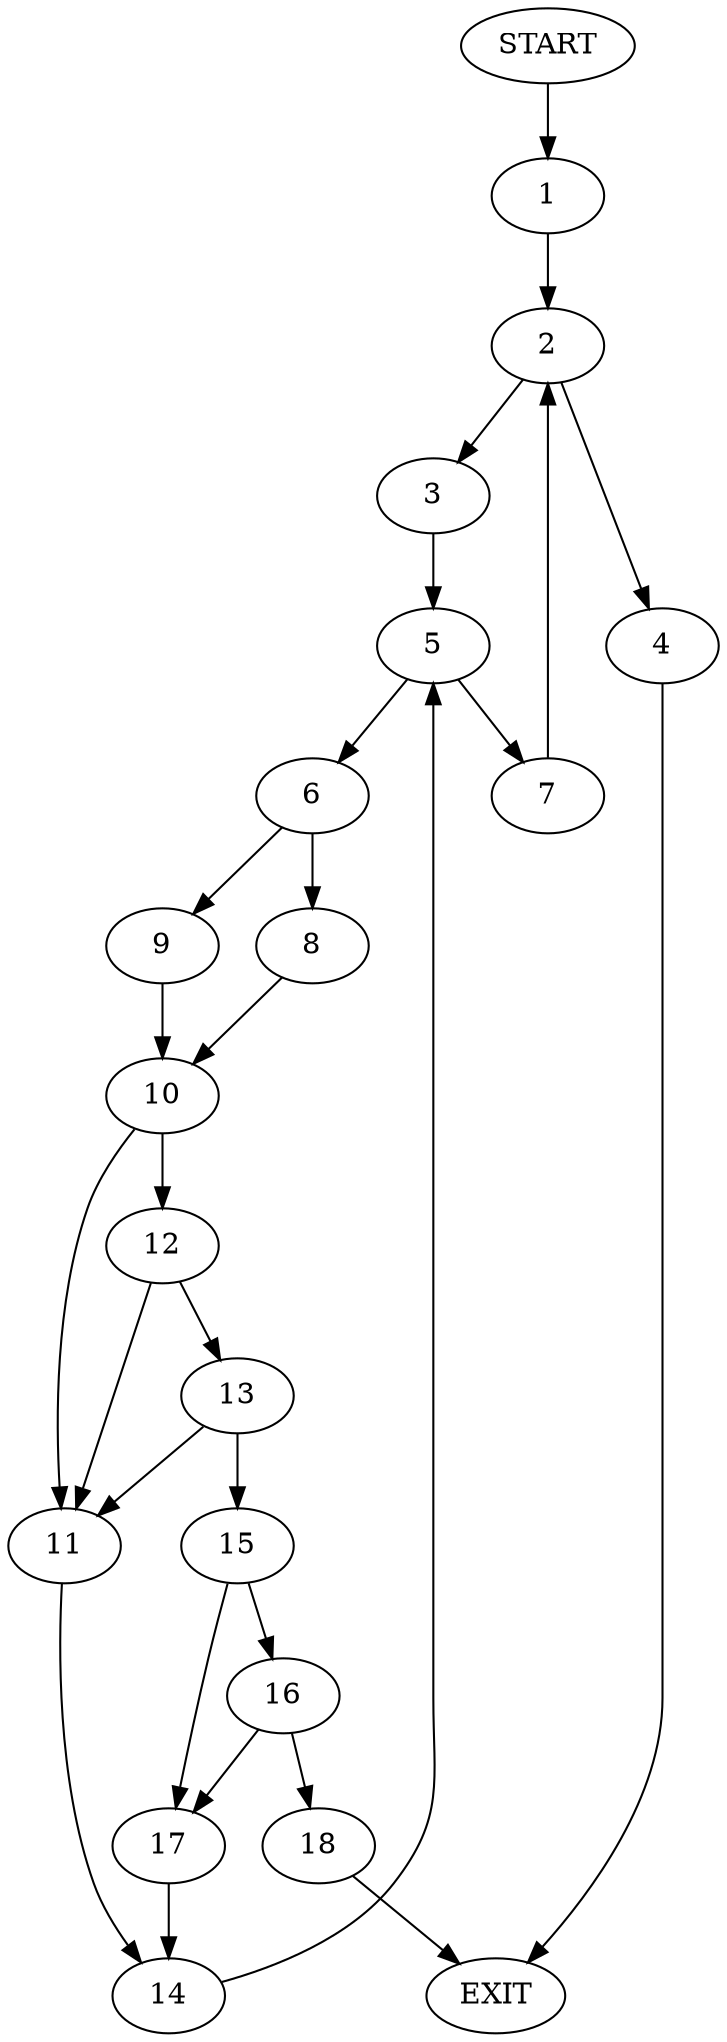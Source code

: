 digraph {
0 [label="START"]
19 [label="EXIT"]
0 -> 1
1 -> 2
2 -> 3
2 -> 4
4 -> 19
3 -> 5
5 -> 6
5 -> 7
6 -> 8
6 -> 9
7 -> 2
8 -> 10
9 -> 10
10 -> 11
10 -> 12
12 -> 11
12 -> 13
11 -> 14
13 -> 11
13 -> 15
15 -> 16
15 -> 17
14 -> 5
16 -> 18
16 -> 17
17 -> 14
18 -> 19
}
